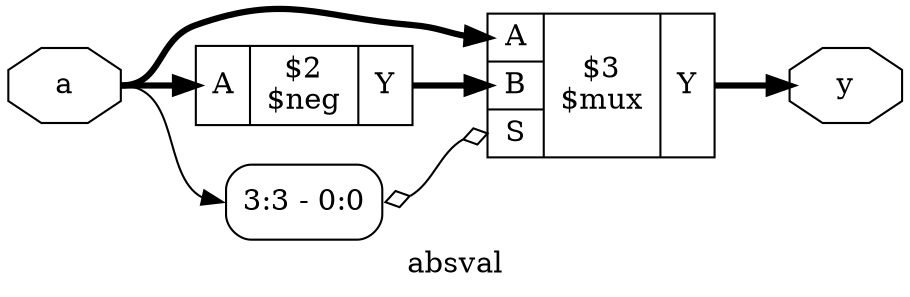 digraph "absval" {
label="absval";
rankdir="LR";
remincross=true;
n2 [ shape=octagon, label="y", color="black", fontcolor="black"];
n3 [ shape=octagon, label="a", color="black", fontcolor="black"];
c8 [ shape=record, label="{{<p4> A|<p5> B|<p6> S}|$3\n$mux|{<p7> Y}}",  ];
x0 [ shape=record, style=rounded, label="<s0> 3:3 - 0:0 ", color="black", fontcolor="black" ];
x0:e -> c8:p6:w [arrowhead=odiamond, arrowtail=odiamond, dir=both, color="black", fontcolor="black", label=""];
c9 [ shape=record, label="{{<p4> A}|$2\n$neg|{<p7> Y}}",  ];
c9:p7:e -> c8:p5:w [color="black", fontcolor="black", style="setlinewidth(3)", label=""];
c8:p7:e -> n2:w [color="black", fontcolor="black", style="setlinewidth(3)", label=""];
n3:e -> c8:p4:w [color="black", fontcolor="black", style="setlinewidth(3)", label=""];
n3:e -> c9:p4:w [color="black", fontcolor="black", style="setlinewidth(3)", label=""];
n3:e -> x0:s0:w [color="black", fontcolor="black", label=""];
}
